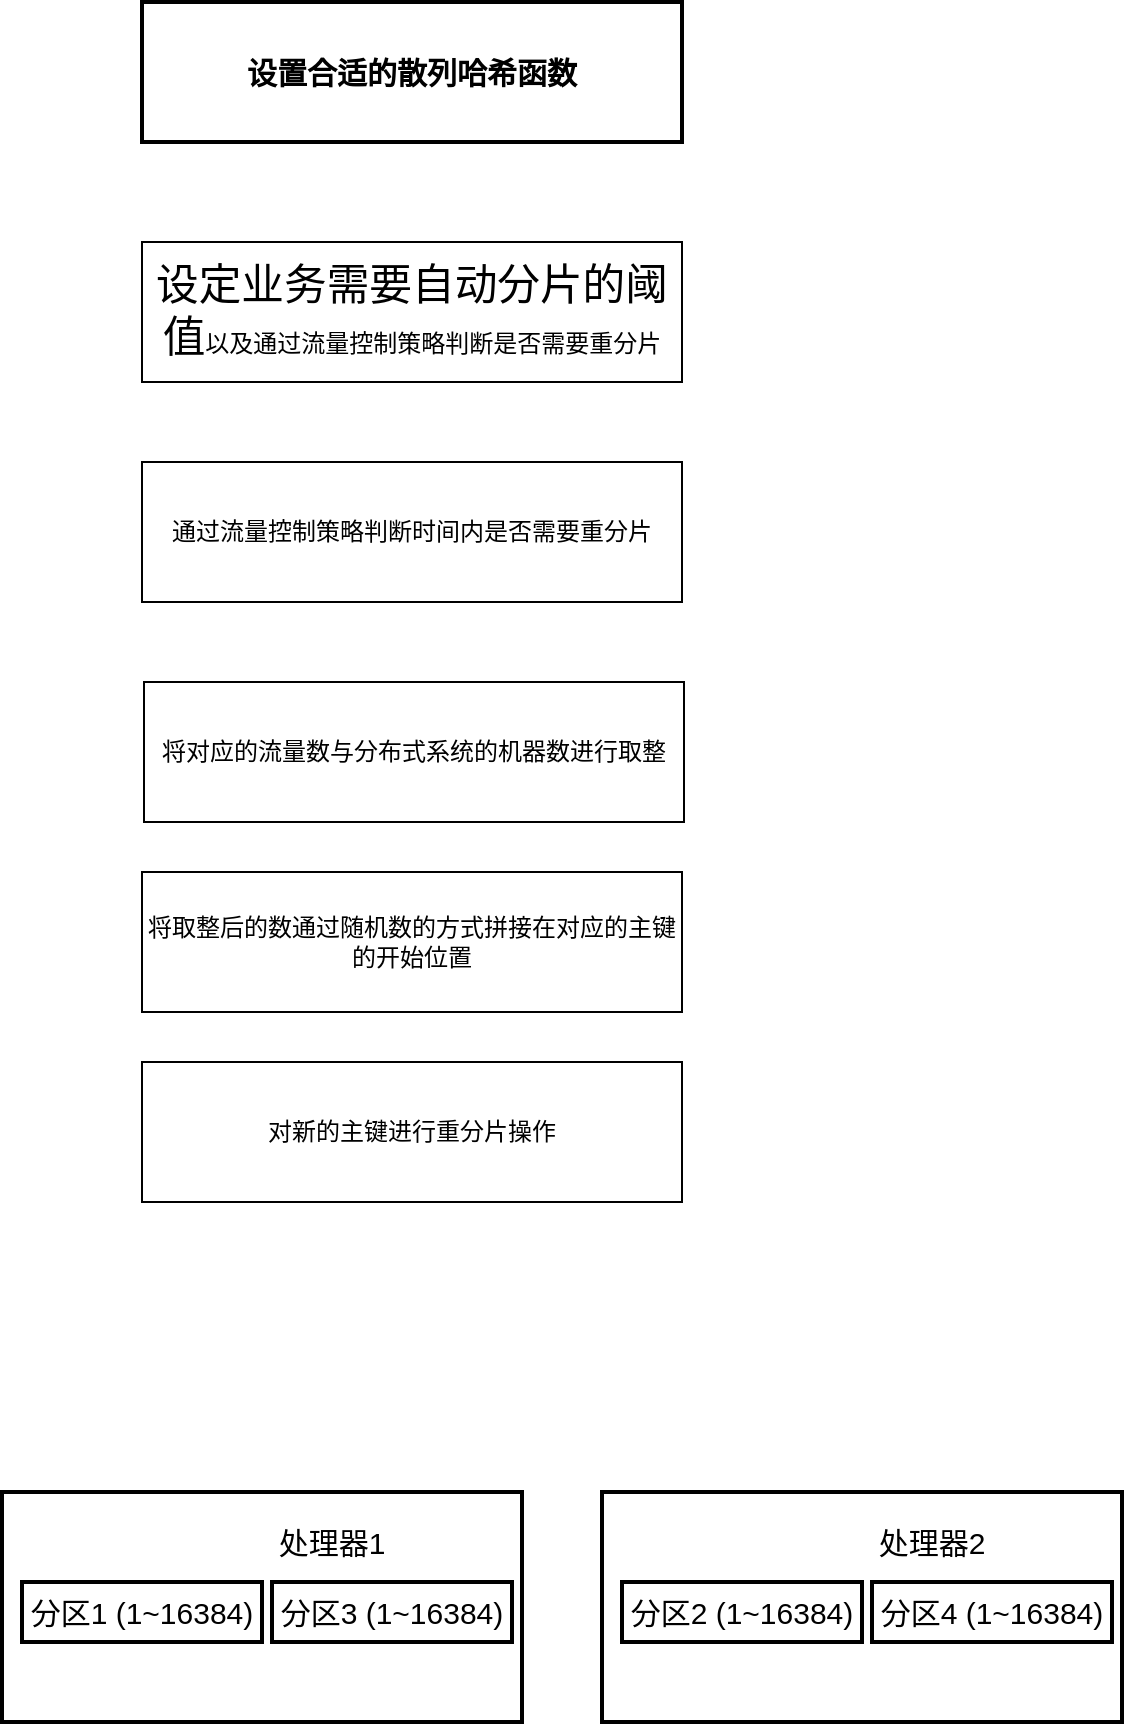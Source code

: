 <mxfile version="20.4.0" type="github">
  <diagram id="arvyNKeZICVCUe79Kb5X" name="第 1 页">
    <mxGraphModel dx="960" dy="587" grid="1" gridSize="10" guides="1" tooltips="1" connect="1" arrows="1" fold="1" page="1" pageScale="1" pageWidth="827" pageHeight="1169" math="0" shadow="0">
      <root>
        <mxCell id="0" />
        <mxCell id="1" parent="0" />
        <mxCell id="ujevJZKqID5bwqPzUARX-1" value="&lt;span&gt;&lt;font style=&quot;font-size: 15px;&quot;&gt;&lt;b&gt;设置合适的散列哈希函数&lt;/b&gt;&lt;/font&gt;&lt;/span&gt;" style="rounded=0;whiteSpace=wrap;html=1;strokeWidth=2;" vertex="1" parent="1">
          <mxGeometry x="250" y="80" width="270" height="70" as="geometry" />
        </mxCell>
        <mxCell id="ujevJZKqID5bwqPzUARX-2" value="&lt;span style=&quot;font-size:16.0pt;font-family:仿宋_GB2312;&lt;br/&gt;mso-hansi-font-family:&amp;quot;Times New Roman&amp;quot;;mso-bidi-font-family:仿宋_GB2312;&lt;br/&gt;mso-ansi-language:EN-US;mso-fareast-language:ZH-CN;mso-bidi-language:AR-SA&quot;&gt;设定业务需要自动分片的阈值&lt;/span&gt;以及通过流量控制策略判断是否需要重分片" style="rounded=0;whiteSpace=wrap;html=1;" vertex="1" parent="1">
          <mxGeometry x="250" y="200" width="270" height="70" as="geometry" />
        </mxCell>
        <mxCell id="ujevJZKqID5bwqPzUARX-3" value="通过流量控制策略判断时间内是否需要重分片" style="rounded=0;whiteSpace=wrap;html=1;" vertex="1" parent="1">
          <mxGeometry x="250" y="310" width="270" height="70" as="geometry" />
        </mxCell>
        <mxCell id="ujevJZKqID5bwqPzUARX-4" value="将对应的流量数与分布式系统的机器数进行取整" style="rounded=0;whiteSpace=wrap;html=1;" vertex="1" parent="1">
          <mxGeometry x="251" y="420" width="270" height="70" as="geometry" />
        </mxCell>
        <mxCell id="ujevJZKqID5bwqPzUARX-5" value="将取整后的数通过随机数的方式拼接在对应的主键的开始位置" style="rounded=0;whiteSpace=wrap;html=1;" vertex="1" parent="1">
          <mxGeometry x="250" y="515" width="270" height="70" as="geometry" />
        </mxCell>
        <mxCell id="ujevJZKqID5bwqPzUARX-6" value="对新的主键进行重分片操作" style="rounded=0;whiteSpace=wrap;html=1;" vertex="1" parent="1">
          <mxGeometry x="250" y="610" width="270" height="70" as="geometry" />
        </mxCell>
        <mxCell id="ujevJZKqID5bwqPzUARX-7" value="" style="rounded=0;whiteSpace=wrap;html=1;strokeWidth=2;fontSize=15;" vertex="1" parent="1">
          <mxGeometry x="180" y="825" width="260" height="115" as="geometry" />
        </mxCell>
        <mxCell id="ujevJZKqID5bwqPzUARX-9" value="分区1 (1~16384)" style="rounded=0;whiteSpace=wrap;html=1;strokeWidth=2;fontSize=15;" vertex="1" parent="1">
          <mxGeometry x="190" y="870" width="120" height="30" as="geometry" />
        </mxCell>
        <mxCell id="ujevJZKqID5bwqPzUARX-18" value="处理器1" style="text;html=1;strokeColor=none;fillColor=none;align=center;verticalAlign=middle;whiteSpace=wrap;rounded=0;strokeWidth=2;fontSize=15;" vertex="1" parent="1">
          <mxGeometry x="315" y="835" width="60" height="30" as="geometry" />
        </mxCell>
        <mxCell id="ujevJZKqID5bwqPzUARX-23" value="分区3 (1~16384)" style="rounded=0;whiteSpace=wrap;html=1;strokeWidth=2;fontSize=15;" vertex="1" parent="1">
          <mxGeometry x="315" y="870" width="120" height="30" as="geometry" />
        </mxCell>
        <mxCell id="ujevJZKqID5bwqPzUARX-25" value="" style="rounded=0;whiteSpace=wrap;html=1;strokeWidth=2;fontSize=15;" vertex="1" parent="1">
          <mxGeometry x="480" y="825" width="260" height="115" as="geometry" />
        </mxCell>
        <mxCell id="ujevJZKqID5bwqPzUARX-26" value="分区2 (1~16384)" style="rounded=0;whiteSpace=wrap;html=1;strokeWidth=2;fontSize=15;" vertex="1" parent="1">
          <mxGeometry x="490" y="870" width="120" height="30" as="geometry" />
        </mxCell>
        <mxCell id="ujevJZKqID5bwqPzUARX-27" value="处理器2" style="text;html=1;strokeColor=none;fillColor=none;align=center;verticalAlign=middle;whiteSpace=wrap;rounded=0;strokeWidth=2;fontSize=15;" vertex="1" parent="1">
          <mxGeometry x="615" y="835" width="60" height="30" as="geometry" />
        </mxCell>
        <mxCell id="ujevJZKqID5bwqPzUARX-28" value="分区4 (1~16384)" style="rounded=0;whiteSpace=wrap;html=1;strokeWidth=2;fontSize=15;" vertex="1" parent="1">
          <mxGeometry x="615" y="870" width="120" height="30" as="geometry" />
        </mxCell>
      </root>
    </mxGraphModel>
  </diagram>
</mxfile>
